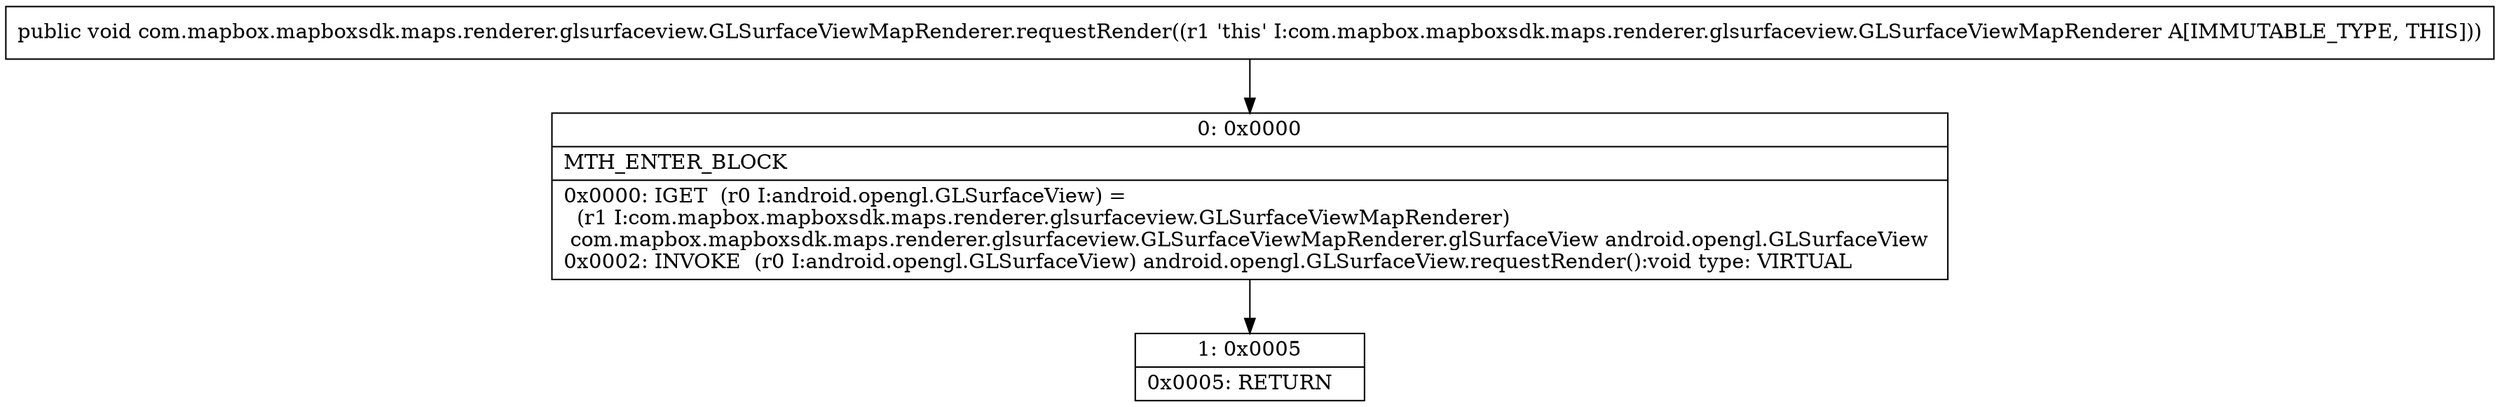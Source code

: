 digraph "CFG forcom.mapbox.mapboxsdk.maps.renderer.glsurfaceview.GLSurfaceViewMapRenderer.requestRender()V" {
Node_0 [shape=record,label="{0\:\ 0x0000|MTH_ENTER_BLOCK\l|0x0000: IGET  (r0 I:android.opengl.GLSurfaceView) = \l  (r1 I:com.mapbox.mapboxsdk.maps.renderer.glsurfaceview.GLSurfaceViewMapRenderer)\l com.mapbox.mapboxsdk.maps.renderer.glsurfaceview.GLSurfaceViewMapRenderer.glSurfaceView android.opengl.GLSurfaceView \l0x0002: INVOKE  (r0 I:android.opengl.GLSurfaceView) android.opengl.GLSurfaceView.requestRender():void type: VIRTUAL \l}"];
Node_1 [shape=record,label="{1\:\ 0x0005|0x0005: RETURN   \l}"];
MethodNode[shape=record,label="{public void com.mapbox.mapboxsdk.maps.renderer.glsurfaceview.GLSurfaceViewMapRenderer.requestRender((r1 'this' I:com.mapbox.mapboxsdk.maps.renderer.glsurfaceview.GLSurfaceViewMapRenderer A[IMMUTABLE_TYPE, THIS])) }"];
MethodNode -> Node_0;
Node_0 -> Node_1;
}

